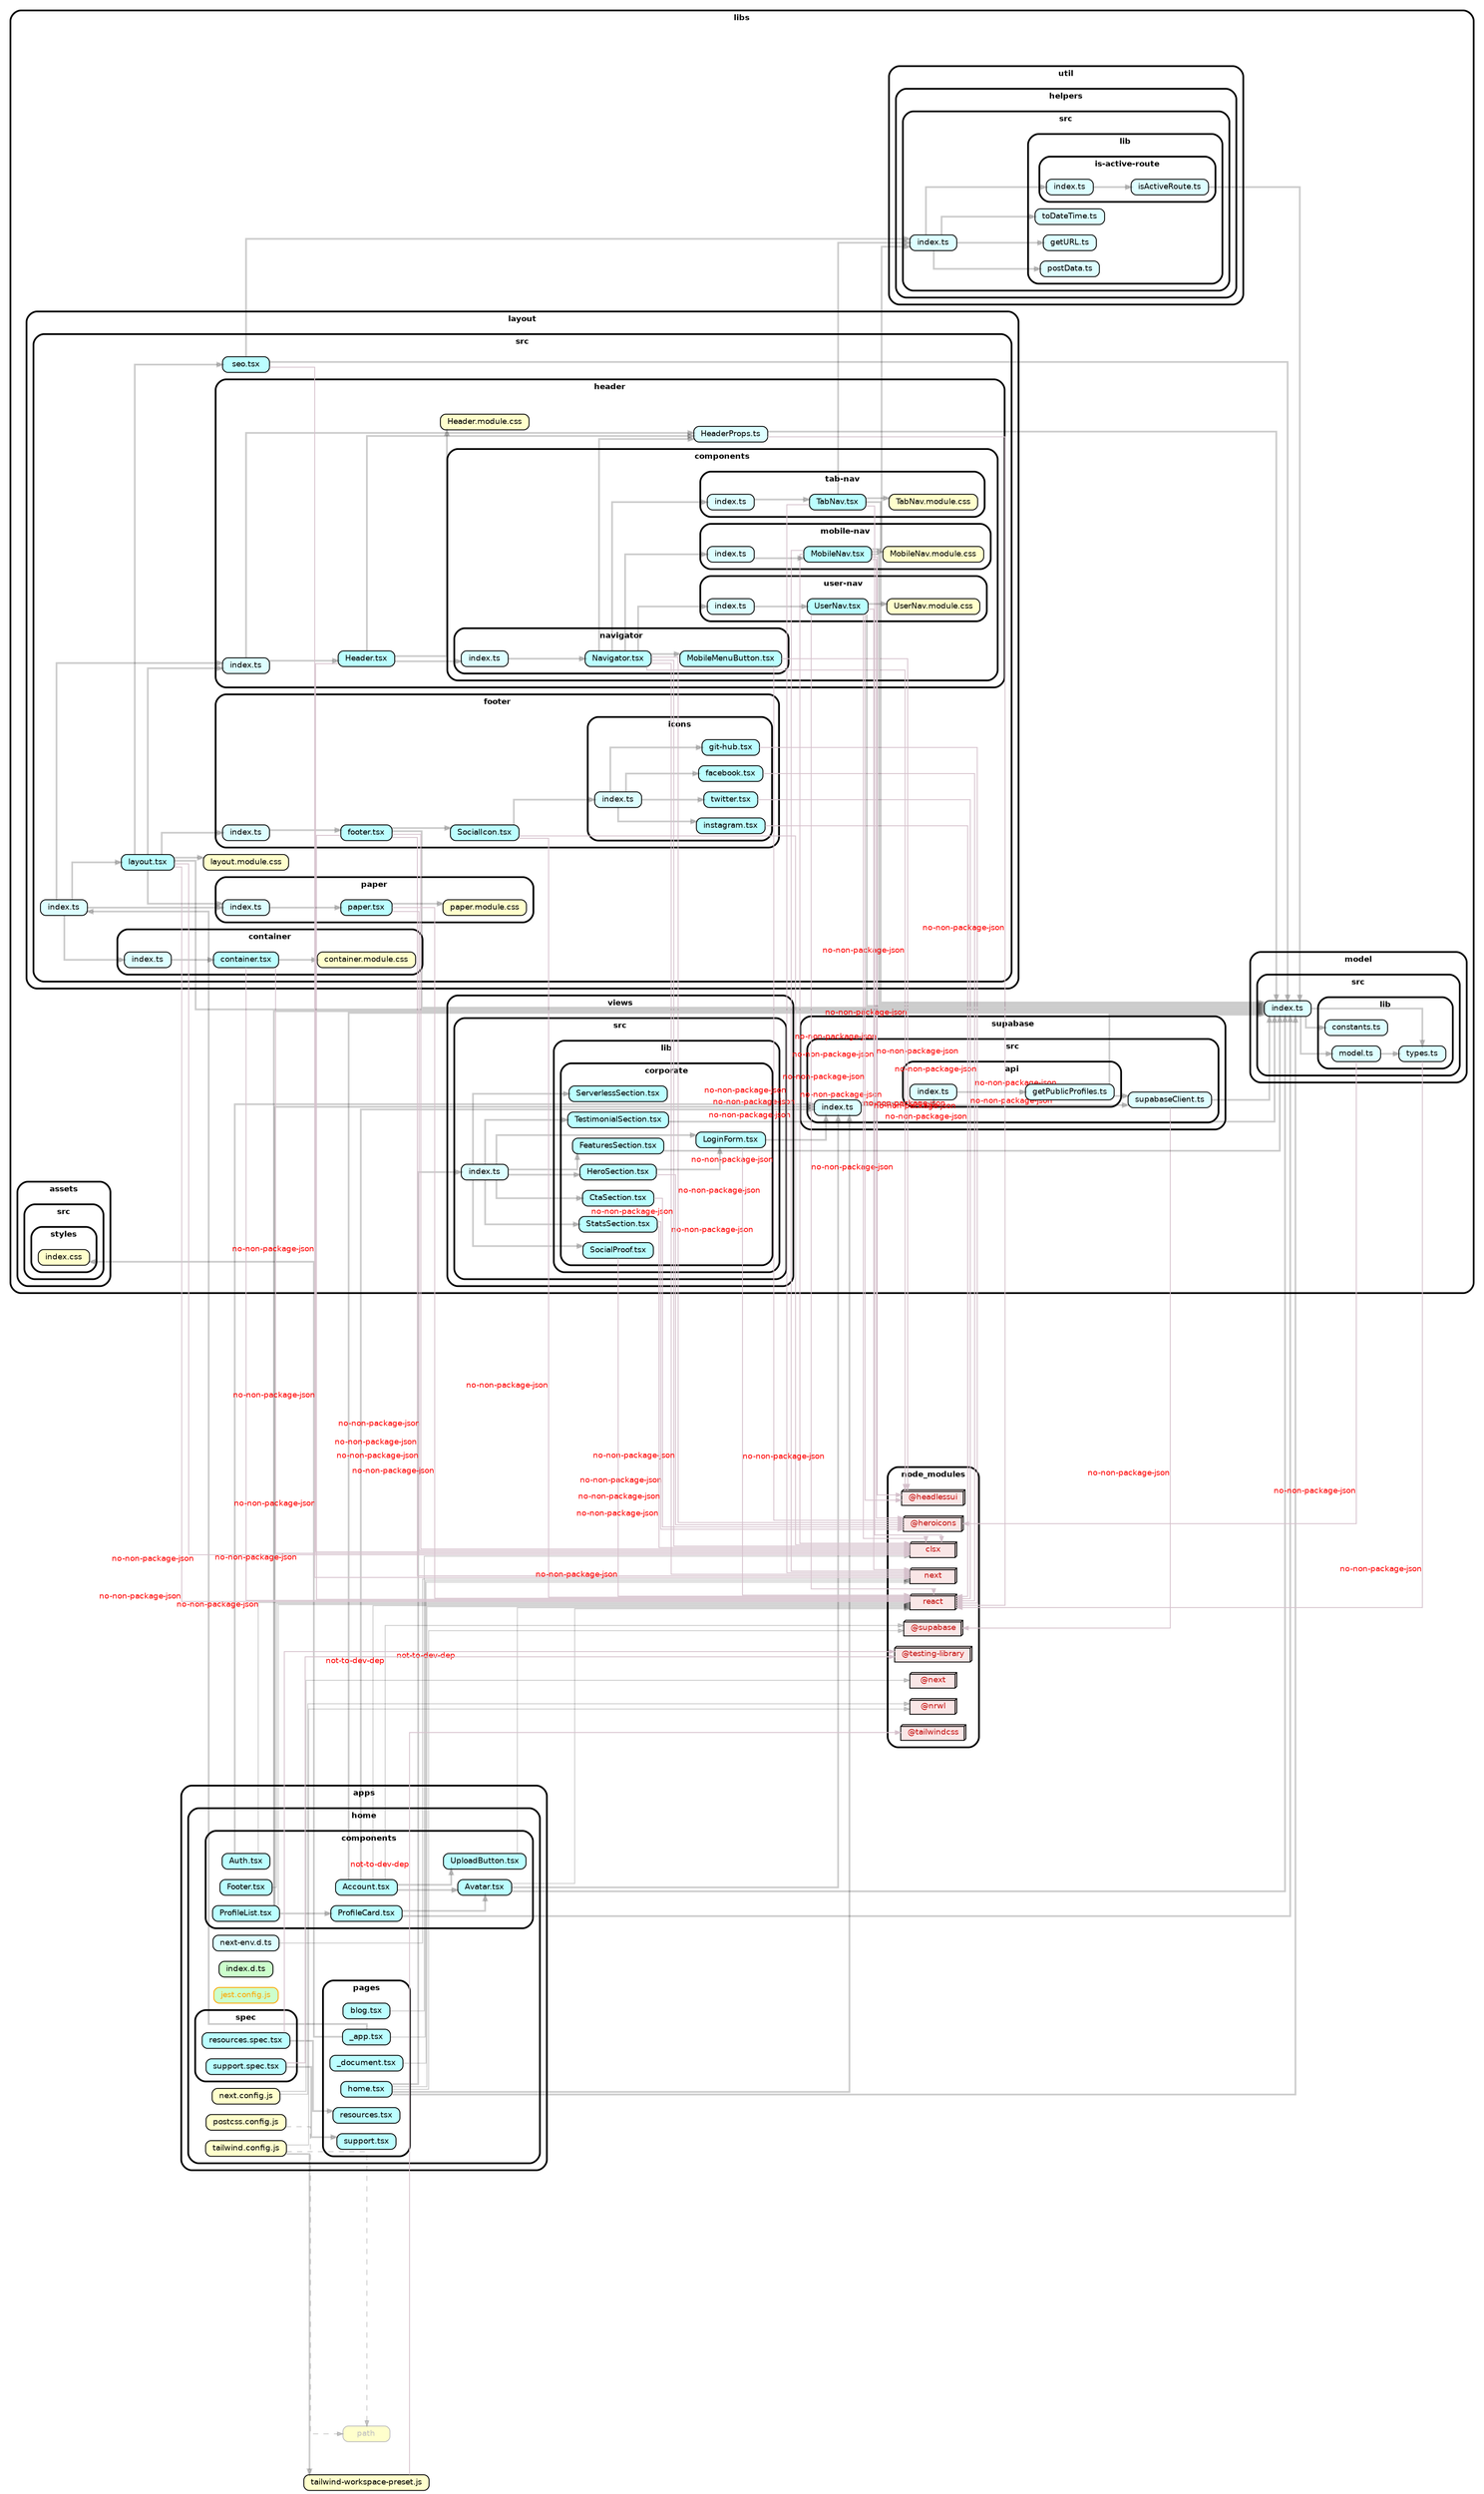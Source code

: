strict digraph "dependency-cruiser output"{
    ordering="out" rankdir="LR" splines="ortho" overlap="false" nodesep="0.16" ranksep="0.18" fontname="Helvetica-bold" fontsize="9" style="rounded,bold,filled" fillcolor="#ffffff" compound="true"
    node [shape="box" style="rounded, filled" height="0.2" color="black" fillcolor="#ffffcc" fontcolor="black" fontname="Helvetica" fontsize="9"]
    edge [arrowhead="normal" arrowsize="0.6" penwidth="2.0" color="#00000033" fontname="Helvetica" fontsize="9"]

    subgraph "cluster_apps" {label="apps" subgraph "cluster_apps/home" {label="home" subgraph "cluster_apps/home/components" {label="components" "apps/home/components/Account.tsx" [label="Account.tsx" URL="apps/home/components/Account.tsx" fillcolor="#bbfeff"] } } }
    "apps/home/components/Account.tsx" -> "apps/home/components/UploadButton.tsx"
    "apps/home/components/Account.tsx" -> "apps/home/components/Avatar.tsx"
    "apps/home/components/Account.tsx" -> "node_modules/@supabase" [penwidth="1.0"]
    "apps/home/components/Account.tsx" -> "libs/model/src/index.ts"
    "apps/home/components/Account.tsx" -> "libs/supabase/src/index.ts"
    "apps/home/components/Account.tsx" -> "node_modules/react" [penwidth="1.0"]
    subgraph "cluster_apps" {label="apps" subgraph "cluster_apps/home" {label="home" subgraph "cluster_apps/home/components" {label="components" "apps/home/components/Auth.tsx" [label="Auth.tsx" URL="apps/home/components/Auth.tsx" fillcolor="#bbfeff"] } } }
    "apps/home/components/Auth.tsx" -> "libs/supabase/src/index.ts"
    "apps/home/components/Auth.tsx" -> "node_modules/react" [penwidth="1.0"]
    subgraph "cluster_apps" {label="apps" subgraph "cluster_apps/home" {label="home" subgraph "cluster_apps/home/components" {label="components" "apps/home/components/Avatar.tsx" [label="Avatar.tsx" URL="apps/home/components/Avatar.tsx" fillcolor="#bbfeff"] } } }
    "apps/home/components/Avatar.tsx" -> "libs/model/src/index.ts"
    "apps/home/components/Avatar.tsx" -> "libs/supabase/src/index.ts"
    "apps/home/components/Avatar.tsx" -> "node_modules/react" [penwidth="1.0"]
    subgraph "cluster_apps" {label="apps" subgraph "cluster_apps/home" {label="home" subgraph "cluster_apps/home/components" {label="components" "apps/home/components/Footer.tsx" [label="Footer.tsx" URL="apps/home/components/Footer.tsx" fillcolor="#bbfeff"] } } }
    "apps/home/components/Footer.tsx" -> "node_modules/react" [penwidth="1.0"]
    subgraph "cluster_apps" {label="apps" subgraph "cluster_apps/home" {label="home" subgraph "cluster_apps/home/components" {label="components" "apps/home/components/ProfileCard.tsx" [label="ProfileCard.tsx" URL="apps/home/components/ProfileCard.tsx" fillcolor="#bbfeff"] } } }
    "apps/home/components/ProfileCard.tsx" -> "apps/home/components/Avatar.tsx"
    "apps/home/components/ProfileCard.tsx" -> "libs/model/src/index.ts"
    subgraph "cluster_apps" {label="apps" subgraph "cluster_apps/home" {label="home" subgraph "cluster_apps/home/components" {label="components" "apps/home/components/ProfileList.tsx" [label="ProfileList.tsx" URL="apps/home/components/ProfileList.tsx" fillcolor="#bbfeff"] } } }
    "apps/home/components/ProfileList.tsx" -> "apps/home/components/ProfileCard.tsx"
    "apps/home/components/ProfileList.tsx" -> "libs/model/src/index.ts"
    "apps/home/components/ProfileList.tsx" -> "libs/supabase/src/index.ts"
    "apps/home/components/ProfileList.tsx" -> "node_modules/react" [penwidth="1.0"]
    subgraph "cluster_apps" {label="apps" subgraph "cluster_apps/home" {label="home" subgraph "cluster_apps/home/components" {label="components" "apps/home/components/UploadButton.tsx" [label="UploadButton.tsx" URL="apps/home/components/UploadButton.tsx" fillcolor="#bbfeff"] } } }
    "apps/home/components/UploadButton.tsx" -> "node_modules/react" [penwidth="1.0"]
    subgraph "cluster_apps" {label="apps" subgraph "cluster_apps/home" {label="home" "apps/home/index.d.ts" [label="index.d.ts" URL="apps/home/index.d.ts" fillcolor="#ccffcc"] } }
    subgraph "cluster_apps" {label="apps" subgraph "cluster_apps/home" {label="home" "apps/home/jest.config.js" [label="jest.config.js" tooltip="no-orphans" URL="apps/home/jest.config.js" fillcolor="#ccffcc" fontcolor="orange" color="orange"] } }
    subgraph "cluster_apps" {label="apps" subgraph "cluster_apps/home" {label="home" "apps/home/next-env.d.ts" [label="next-env.d.ts" URL="apps/home/next-env.d.ts" fillcolor="#ddfeff"] } }
    "apps/home/next-env.d.ts" -> "node_modules/next" [penwidth="1.0"]
    subgraph "cluster_apps" {label="apps" subgraph "cluster_apps/home" {label="home" "apps/home/next.config.js" [label="next.config.js" URL="apps/home/next.config.js" ] } }
    "apps/home/next.config.js" -> "node_modules/@next" [penwidth="1.0"]
    "apps/home/next.config.js" -> "node_modules/@nrwl" [penwidth="1.0"]
    subgraph "cluster_apps" {label="apps" subgraph "cluster_apps/home" {label="home" subgraph "cluster_apps/home/pages" {label="pages" "apps/home/pages/_app.tsx" [label="_app.tsx" URL="apps/home/pages/_app.tsx" fillcolor="#bbfeff"] } } }
    "apps/home/pages/_app.tsx" -> "libs/layout/src/index.ts"
    "apps/home/pages/_app.tsx" -> "libs/assets/src/styles/index.css"
    "apps/home/pages/_app.tsx" -> "node_modules/next" [penwidth="1.0"]
    subgraph "cluster_apps" {label="apps" subgraph "cluster_apps/home" {label="home" subgraph "cluster_apps/home/pages" {label="pages" "apps/home/pages/_document.tsx" [label="_document.tsx" URL="apps/home/pages/_document.tsx" fillcolor="#bbfeff"] } } }
    "apps/home/pages/_document.tsx" -> "node_modules/next" [penwidth="1.0"]
    subgraph "cluster_apps" {label="apps" subgraph "cluster_apps/home" {label="home" subgraph "cluster_apps/home/pages" {label="pages" "apps/home/pages/blog.tsx" [label="blog.tsx" URL="apps/home/pages/blog.tsx" fillcolor="#bbfeff"] } } }
    "apps/home/pages/blog.tsx" -> "node_modules/clsx" [penwidth="1.0"]
    subgraph "cluster_apps" {label="apps" subgraph "cluster_apps/home" {label="home" subgraph "cluster_apps/home/pages" {label="pages" "apps/home/pages/home.tsx" [label="home.tsx" URL="apps/home/pages/home.tsx" fillcolor="#bbfeff"] } } }
    "apps/home/pages/home.tsx" -> "node_modules/@supabase" [penwidth="1.0"]
    "apps/home/pages/home.tsx" -> "libs/model/src/index.ts"
    "apps/home/pages/home.tsx" -> "libs/supabase/src/index.ts"
    "apps/home/pages/home.tsx" -> "libs/views/src/index.ts"
    "apps/home/pages/home.tsx" -> "node_modules/react" [penwidth="1.0"]
    subgraph "cluster_apps" {label="apps" subgraph "cluster_apps/home" {label="home" subgraph "cluster_apps/home/pages" {label="pages" "apps/home/pages/resources.tsx" [label="resources.tsx" URL="apps/home/pages/resources.tsx" fillcolor="#bbfeff"] } } }
    subgraph "cluster_apps" {label="apps" subgraph "cluster_apps/home" {label="home" subgraph "cluster_apps/home/pages" {label="pages" "apps/home/pages/support.tsx" [label="support.tsx" URL="apps/home/pages/support.tsx" fillcolor="#bbfeff"] } } }
    subgraph "cluster_apps" {label="apps" subgraph "cluster_apps/home" {label="home" "apps/home/postcss.config.js" [label="postcss.config.js" URL="apps/home/postcss.config.js" ] } }
    "apps/home/postcss.config.js" -> "path" [style="dashed" penwidth="1.0"]
    subgraph "cluster_apps" {label="apps" subgraph "cluster_apps/home" {label="home" subgraph "cluster_apps/home/spec" {label="spec" "apps/home/spec/resources.spec.tsx" [label="resources.spec.tsx" URL="apps/home/spec/resources.spec.tsx" fillcolor="#bbfeff"] } } }
    "apps/home/spec/resources.spec.tsx" -> "apps/home/pages/resources.tsx"
    "apps/home/spec/resources.spec.tsx" -> "node_modules/@testing-library" [xlabel="not-to-dev-dep" tooltip="not-to-dev-dep" penwidth="1.0" fontcolor="red" color="#d6c2cd"]
    subgraph "cluster_apps" {label="apps" subgraph "cluster_apps/home" {label="home" subgraph "cluster_apps/home/spec" {label="spec" "apps/home/spec/support.spec.tsx" [label="support.spec.tsx" URL="apps/home/spec/support.spec.tsx" fillcolor="#bbfeff"] } } }
    "apps/home/spec/support.spec.tsx" -> "apps/home/pages/support.tsx"
    "apps/home/spec/support.spec.tsx" -> "node_modules/@testing-library" [xlabel="not-to-dev-dep" tooltip="not-to-dev-dep" penwidth="1.0" fontcolor="red" color="#d6c2cd"]
    subgraph "cluster_apps" {label="apps" subgraph "cluster_apps/home" {label="home" "apps/home/tailwind.config.js" [label="tailwind.config.js" URL="apps/home/tailwind.config.js" ] } }
    "apps/home/tailwind.config.js" -> "tailwind-workspace-preset.js"
    "apps/home/tailwind.config.js" -> "node_modules/@nrwl" [penwidth="1.0"]
    "apps/home/tailwind.config.js" -> "path" [style="dashed" penwidth="1.0"]
    subgraph "cluster_libs" {label="libs" subgraph "cluster_libs/assets" {label="assets" subgraph "cluster_libs/assets/src" {label="src" subgraph "cluster_libs/assets/src/styles" {label="styles" "libs/assets/src/styles/index.css" [label="index.css" URL="libs/assets/src/styles/index.css" ] } } } }
    subgraph "cluster_libs" {label="libs" subgraph "cluster_libs/layout" {label="layout" subgraph "cluster_libs/layout/src" {label="src" subgraph "cluster_libs/layout/src/container" {label="container" "libs/layout/src/container/container.module.css" [label="container.module.css" URL="libs/layout/src/container/container.module.css" ] } } } }
    subgraph "cluster_libs" {label="libs" subgraph "cluster_libs/layout" {label="layout" subgraph "cluster_libs/layout/src" {label="src" subgraph "cluster_libs/layout/src/container" {label="container" "libs/layout/src/container/container.tsx" [label="container.tsx" URL="libs/layout/src/container/container.tsx" fillcolor="#bbfeff"] } } } }
    "libs/layout/src/container/container.tsx" -> "libs/layout/src/container/container.module.css"
    "libs/layout/src/container/container.tsx" -> "node_modules/clsx" [xlabel="no-non-package-json" tooltip="no-non-package-json" penwidth="1.0" fontcolor="red" color="#d6c2cd"]
    "libs/layout/src/container/container.tsx" -> "node_modules/react" [xlabel="no-non-package-json" tooltip="no-non-package-json" penwidth="1.0" fontcolor="red" color="#d6c2cd"]
    subgraph "cluster_libs" {label="libs" subgraph "cluster_libs/layout" {label="layout" subgraph "cluster_libs/layout/src" {label="src" subgraph "cluster_libs/layout/src/container" {label="container" "libs/layout/src/container/index.ts" [label="index.ts" URL="libs/layout/src/container/index.ts" fillcolor="#ddfeff"] } } } }
    "libs/layout/src/container/index.ts" -> "libs/layout/src/container/container.tsx"
    subgraph "cluster_libs" {label="libs" subgraph "cluster_libs/layout" {label="layout" subgraph "cluster_libs/layout/src" {label="src" subgraph "cluster_libs/layout/src/footer" {label="footer" "libs/layout/src/footer/SocialIcon.tsx" [label="SocialIcon.tsx" URL="libs/layout/src/footer/SocialIcon.tsx" fillcolor="#bbfeff"] } } } }
    "libs/layout/src/footer/SocialIcon.tsx" -> "libs/layout/src/footer/icons/index.ts"
    "libs/layout/src/footer/SocialIcon.tsx" -> "node_modules/clsx" [xlabel="no-non-package-json" tooltip="no-non-package-json" penwidth="1.0" fontcolor="red" color="#d6c2cd"]
    "libs/layout/src/footer/SocialIcon.tsx" -> "node_modules/react" [xlabel="no-non-package-json" tooltip="no-non-package-json" penwidth="1.0" fontcolor="red" color="#d6c2cd"]
    subgraph "cluster_libs" {label="libs" subgraph "cluster_libs/layout" {label="layout" subgraph "cluster_libs/layout/src" {label="src" subgraph "cluster_libs/layout/src/footer" {label="footer" "libs/layout/src/footer/footer.tsx" [label="footer.tsx" URL="libs/layout/src/footer/footer.tsx" fillcolor="#bbfeff"] } } } }
    "libs/layout/src/footer/footer.tsx" -> "libs/layout/src/footer/SocialIcon.tsx"
    "libs/layout/src/footer/footer.tsx" -> "libs/model/src/index.ts"
    "libs/layout/src/footer/footer.tsx" -> "node_modules/clsx" [xlabel="no-non-package-json" tooltip="no-non-package-json" penwidth="1.0" fontcolor="red" color="#d6c2cd"]
    "libs/layout/src/footer/footer.tsx" -> "node_modules/next" [xlabel="no-non-package-json" tooltip="no-non-package-json" penwidth="1.0" fontcolor="red" color="#d6c2cd"]
    "libs/layout/src/footer/footer.tsx" -> "node_modules/react" [xlabel="no-non-package-json" tooltip="no-non-package-json" penwidth="1.0" fontcolor="red" color="#d6c2cd"]
    subgraph "cluster_libs" {label="libs" subgraph "cluster_libs/layout" {label="layout" subgraph "cluster_libs/layout/src" {label="src" subgraph "cluster_libs/layout/src/footer" {label="footer" subgraph "cluster_libs/layout/src/footer/icons" {label="icons" "libs/layout/src/footer/icons/facebook.tsx" [label="facebook.tsx" URL="libs/layout/src/footer/icons/facebook.tsx" fillcolor="#bbfeff"] } } } } }
    "libs/layout/src/footer/icons/facebook.tsx" -> "node_modules/react" [xlabel="no-non-package-json" tooltip="no-non-package-json" penwidth="1.0" fontcolor="red" color="#d6c2cd"]
    subgraph "cluster_libs" {label="libs" subgraph "cluster_libs/layout" {label="layout" subgraph "cluster_libs/layout/src" {label="src" subgraph "cluster_libs/layout/src/footer" {label="footer" subgraph "cluster_libs/layout/src/footer/icons" {label="icons" "libs/layout/src/footer/icons/git-hub.tsx" [label="git-hub.tsx" URL="libs/layout/src/footer/icons/git-hub.tsx" fillcolor="#bbfeff"] } } } } }
    "libs/layout/src/footer/icons/git-hub.tsx" -> "node_modules/react" [xlabel="no-non-package-json" tooltip="no-non-package-json" penwidth="1.0" fontcolor="red" color="#d6c2cd"]
    subgraph "cluster_libs" {label="libs" subgraph "cluster_libs/layout" {label="layout" subgraph "cluster_libs/layout/src" {label="src" subgraph "cluster_libs/layout/src/footer" {label="footer" subgraph "cluster_libs/layout/src/footer/icons" {label="icons" "libs/layout/src/footer/icons/index.ts" [label="index.ts" URL="libs/layout/src/footer/icons/index.ts" fillcolor="#ddfeff"] } } } } }
    "libs/layout/src/footer/icons/index.ts" -> "libs/layout/src/footer/icons/facebook.tsx"
    "libs/layout/src/footer/icons/index.ts" -> "libs/layout/src/footer/icons/git-hub.tsx"
    "libs/layout/src/footer/icons/index.ts" -> "libs/layout/src/footer/icons/instagram.tsx"
    "libs/layout/src/footer/icons/index.ts" -> "libs/layout/src/footer/icons/twitter.tsx"
    subgraph "cluster_libs" {label="libs" subgraph "cluster_libs/layout" {label="layout" subgraph "cluster_libs/layout/src" {label="src" subgraph "cluster_libs/layout/src/footer" {label="footer" subgraph "cluster_libs/layout/src/footer/icons" {label="icons" "libs/layout/src/footer/icons/instagram.tsx" [label="instagram.tsx" URL="libs/layout/src/footer/icons/instagram.tsx" fillcolor="#bbfeff"] } } } } }
    "libs/layout/src/footer/icons/instagram.tsx" -> "node_modules/react" [xlabel="no-non-package-json" tooltip="no-non-package-json" penwidth="1.0" fontcolor="red" color="#d6c2cd"]
    subgraph "cluster_libs" {label="libs" subgraph "cluster_libs/layout" {label="layout" subgraph "cluster_libs/layout/src" {label="src" subgraph "cluster_libs/layout/src/footer" {label="footer" subgraph "cluster_libs/layout/src/footer/icons" {label="icons" "libs/layout/src/footer/icons/twitter.tsx" [label="twitter.tsx" URL="libs/layout/src/footer/icons/twitter.tsx" fillcolor="#bbfeff"] } } } } }
    "libs/layout/src/footer/icons/twitter.tsx" -> "node_modules/react" [xlabel="no-non-package-json" tooltip="no-non-package-json" penwidth="1.0" fontcolor="red" color="#d6c2cd"]
    subgraph "cluster_libs" {label="libs" subgraph "cluster_libs/layout" {label="layout" subgraph "cluster_libs/layout/src" {label="src" subgraph "cluster_libs/layout/src/footer" {label="footer" "libs/layout/src/footer/index.ts" [label="index.ts" URL="libs/layout/src/footer/index.ts" fillcolor="#ddfeff"] } } } }
    "libs/layout/src/footer/index.ts" -> "libs/layout/src/footer/footer.tsx"
    subgraph "cluster_libs" {label="libs" subgraph "cluster_libs/layout" {label="layout" subgraph "cluster_libs/layout/src" {label="src" subgraph "cluster_libs/layout/src/header" {label="header" "libs/layout/src/header/Header.module.css" [label="Header.module.css" URL="libs/layout/src/header/Header.module.css" ] } } } }
    subgraph "cluster_libs" {label="libs" subgraph "cluster_libs/layout" {label="layout" subgraph "cluster_libs/layout/src" {label="src" subgraph "cluster_libs/layout/src/header" {label="header" "libs/layout/src/header/Header.tsx" [label="Header.tsx" URL="libs/layout/src/header/Header.tsx" fillcolor="#bbfeff"] } } } }
    "libs/layout/src/header/Header.tsx" -> "libs/layout/src/header/components/navigator/index.ts"
    "libs/layout/src/header/Header.tsx" -> "libs/layout/src/header/Header.module.css"
    "libs/layout/src/header/Header.tsx" -> "libs/layout/src/header/HeaderProps.ts"
    "libs/layout/src/header/Header.tsx" -> "node_modules/clsx" [xlabel="no-non-package-json" tooltip="no-non-package-json" penwidth="1.0" fontcolor="red" color="#d6c2cd"]
    subgraph "cluster_libs" {label="libs" subgraph "cluster_libs/layout" {label="layout" subgraph "cluster_libs/layout/src" {label="src" subgraph "cluster_libs/layout/src/header" {label="header" "libs/layout/src/header/HeaderProps.ts" [label="HeaderProps.ts" URL="libs/layout/src/header/HeaderProps.ts" fillcolor="#ddfeff"] } } } }
    "libs/layout/src/header/HeaderProps.ts" -> "libs/model/src/index.ts"
    "libs/layout/src/header/HeaderProps.ts" -> "node_modules/react" [xlabel="no-non-package-json" tooltip="no-non-package-json" penwidth="1.0" fontcolor="red" color="#d6c2cd"]
    subgraph "cluster_libs" {label="libs" subgraph "cluster_libs/layout" {label="layout" subgraph "cluster_libs/layout/src" {label="src" subgraph "cluster_libs/layout/src/header" {label="header" subgraph "cluster_libs/layout/src/header/components" {label="components" subgraph "cluster_libs/layout/src/header/components/mobile-nav" {label="mobile-nav" "libs/layout/src/header/components/mobile-nav/MobileNav.module.css" [label="MobileNav.module.css" URL="libs/layout/src/header/components/mobile-nav/MobileNav.module.css" ] } } } } } }
    subgraph "cluster_libs" {label="libs" subgraph "cluster_libs/layout" {label="layout" subgraph "cluster_libs/layout/src" {label="src" subgraph "cluster_libs/layout/src/header" {label="header" subgraph "cluster_libs/layout/src/header/components" {label="components" subgraph "cluster_libs/layout/src/header/components/mobile-nav" {label="mobile-nav" "libs/layout/src/header/components/mobile-nav/MobileNav.tsx" [label="MobileNav.tsx" URL="libs/layout/src/header/components/mobile-nav/MobileNav.tsx" fillcolor="#bbfeff"] } } } } } }
    "libs/layout/src/header/components/mobile-nav/MobileNav.tsx" -> "libs/layout/src/header/components/mobile-nav/MobileNav.module.css"
    "libs/layout/src/header/components/mobile-nav/MobileNav.tsx" -> "node_modules/@headlessui" [xlabel="no-non-package-json" tooltip="no-non-package-json" penwidth="1.0" fontcolor="red" color="#d6c2cd"]
    "libs/layout/src/header/components/mobile-nav/MobileNav.tsx" -> "node_modules/@heroicons" [xlabel="no-non-package-json" tooltip="no-non-package-json" penwidth="1.0" fontcolor="red" color="#d6c2cd"]
    "libs/layout/src/header/components/mobile-nav/MobileNav.tsx" -> "libs/model/src/index.ts"
    "libs/layout/src/header/components/mobile-nav/MobileNav.tsx" -> "libs/util/helpers/src/index.ts"
    "libs/layout/src/header/components/mobile-nav/MobileNav.tsx" -> "node_modules/clsx" [xlabel="no-non-package-json" tooltip="no-non-package-json" penwidth="1.0" fontcolor="red" color="#d6c2cd"]
    "libs/layout/src/header/components/mobile-nav/MobileNav.tsx" -> "node_modules/next" [xlabel="no-non-package-json" tooltip="no-non-package-json" penwidth="1.0" fontcolor="red" color="#d6c2cd"]
    subgraph "cluster_libs" {label="libs" subgraph "cluster_libs/layout" {label="layout" subgraph "cluster_libs/layout/src" {label="src" subgraph "cluster_libs/layout/src/header" {label="header" subgraph "cluster_libs/layout/src/header/components" {label="components" subgraph "cluster_libs/layout/src/header/components/mobile-nav" {label="mobile-nav" "libs/layout/src/header/components/mobile-nav/index.ts" [label="index.ts" URL="libs/layout/src/header/components/mobile-nav/index.ts" fillcolor="#ddfeff"] } } } } } }
    "libs/layout/src/header/components/mobile-nav/index.ts" -> "libs/layout/src/header/components/mobile-nav/MobileNav.tsx"
    subgraph "cluster_libs" {label="libs" subgraph "cluster_libs/layout" {label="layout" subgraph "cluster_libs/layout/src" {label="src" subgraph "cluster_libs/layout/src/header" {label="header" subgraph "cluster_libs/layout/src/header/components" {label="components" subgraph "cluster_libs/layout/src/header/components/navigator" {label="navigator" "libs/layout/src/header/components/navigator/MobileMenuButton.tsx" [label="MobileMenuButton.tsx" URL="libs/layout/src/header/components/navigator/MobileMenuButton.tsx" fillcolor="#bbfeff"] } } } } } }
    "libs/layout/src/header/components/navigator/MobileMenuButton.tsx" -> "node_modules/@headlessui" [xlabel="no-non-package-json" tooltip="no-non-package-json" penwidth="1.0" fontcolor="red" color="#d6c2cd"]
    "libs/layout/src/header/components/navigator/MobileMenuButton.tsx" -> "node_modules/@heroicons" [xlabel="no-non-package-json" tooltip="no-non-package-json" penwidth="1.0" fontcolor="red" color="#d6c2cd"]
    subgraph "cluster_libs" {label="libs" subgraph "cluster_libs/layout" {label="layout" subgraph "cluster_libs/layout/src" {label="src" subgraph "cluster_libs/layout/src/header" {label="header" subgraph "cluster_libs/layout/src/header/components" {label="components" subgraph "cluster_libs/layout/src/header/components/navigator" {label="navigator" "libs/layout/src/header/components/navigator/Navigator.tsx" [label="Navigator.tsx" URL="libs/layout/src/header/components/navigator/Navigator.tsx" fillcolor="#bbfeff"] } } } } } }
    "libs/layout/src/header/components/navigator/Navigator.tsx" -> "libs/layout/src/header/HeaderProps.ts"
    "libs/layout/src/header/components/navigator/Navigator.tsx" -> "libs/layout/src/header/components/mobile-nav/index.ts"
    "libs/layout/src/header/components/navigator/Navigator.tsx" -> "libs/layout/src/header/components/tab-nav/index.ts"
    "libs/layout/src/header/components/navigator/Navigator.tsx" -> "libs/layout/src/header/components/user-nav/index.ts"
    "libs/layout/src/header/components/navigator/Navigator.tsx" -> "libs/layout/src/header/components/navigator/MobileMenuButton.tsx"
    "libs/layout/src/header/components/navigator/Navigator.tsx" -> "node_modules/@headlessui" [xlabel="no-non-package-json" tooltip="no-non-package-json" penwidth="1.0" fontcolor="red" color="#d6c2cd"]
    "libs/layout/src/header/components/navigator/Navigator.tsx" -> "node_modules/@heroicons" [xlabel="no-non-package-json" tooltip="no-non-package-json" penwidth="1.0" fontcolor="red" color="#d6c2cd"]
    "libs/layout/src/header/components/navigator/Navigator.tsx" -> "node_modules/clsx" [xlabel="no-non-package-json" tooltip="no-non-package-json" penwidth="1.0" fontcolor="red" color="#d6c2cd"]
    "libs/layout/src/header/components/navigator/Navigator.tsx" -> "node_modules/next" [xlabel="no-non-package-json" tooltip="no-non-package-json" penwidth="1.0" fontcolor="red" color="#d6c2cd"]
    subgraph "cluster_libs" {label="libs" subgraph "cluster_libs/layout" {label="layout" subgraph "cluster_libs/layout/src" {label="src" subgraph "cluster_libs/layout/src/header" {label="header" subgraph "cluster_libs/layout/src/header/components" {label="components" subgraph "cluster_libs/layout/src/header/components/navigator" {label="navigator" "libs/layout/src/header/components/navigator/index.ts" [label="index.ts" URL="libs/layout/src/header/components/navigator/index.ts" fillcolor="#ddfeff"] } } } } } }
    "libs/layout/src/header/components/navigator/index.ts" -> "libs/layout/src/header/components/navigator/Navigator.tsx"
    subgraph "cluster_libs" {label="libs" subgraph "cluster_libs/layout" {label="layout" subgraph "cluster_libs/layout/src" {label="src" subgraph "cluster_libs/layout/src/header" {label="header" subgraph "cluster_libs/layout/src/header/components" {label="components" subgraph "cluster_libs/layout/src/header/components/tab-nav" {label="tab-nav" "libs/layout/src/header/components/tab-nav/TabNav.module.css" [label="TabNav.module.css" URL="libs/layout/src/header/components/tab-nav/TabNav.module.css" ] } } } } } }
    subgraph "cluster_libs" {label="libs" subgraph "cluster_libs/layout" {label="layout" subgraph "cluster_libs/layout/src" {label="src" subgraph "cluster_libs/layout/src/header" {label="header" subgraph "cluster_libs/layout/src/header/components" {label="components" subgraph "cluster_libs/layout/src/header/components/tab-nav" {label="tab-nav" "libs/layout/src/header/components/tab-nav/TabNav.tsx" [label="TabNav.tsx" URL="libs/layout/src/header/components/tab-nav/TabNav.tsx" fillcolor="#bbfeff"] } } } } } }
    "libs/layout/src/header/components/tab-nav/TabNav.tsx" -> "libs/layout/src/header/components/tab-nav/TabNav.module.css"
    "libs/layout/src/header/components/tab-nav/TabNav.tsx" -> "libs/model/src/index.ts"
    "libs/layout/src/header/components/tab-nav/TabNav.tsx" -> "libs/util/helpers/src/index.ts"
    "libs/layout/src/header/components/tab-nav/TabNav.tsx" -> "node_modules/clsx" [xlabel="no-non-package-json" tooltip="no-non-package-json" penwidth="1.0" fontcolor="red" color="#d6c2cd"]
    "libs/layout/src/header/components/tab-nav/TabNav.tsx" -> "node_modules/next" [xlabel="no-non-package-json" tooltip="no-non-package-json" penwidth="1.0" fontcolor="red" color="#d6c2cd"]
    subgraph "cluster_libs" {label="libs" subgraph "cluster_libs/layout" {label="layout" subgraph "cluster_libs/layout/src" {label="src" subgraph "cluster_libs/layout/src/header" {label="header" subgraph "cluster_libs/layout/src/header/components" {label="components" subgraph "cluster_libs/layout/src/header/components/tab-nav" {label="tab-nav" "libs/layout/src/header/components/tab-nav/index.ts" [label="index.ts" URL="libs/layout/src/header/components/tab-nav/index.ts" fillcolor="#ddfeff"] } } } } } }
    "libs/layout/src/header/components/tab-nav/index.ts" -> "libs/layout/src/header/components/tab-nav/TabNav.tsx"
    subgraph "cluster_libs" {label="libs" subgraph "cluster_libs/layout" {label="layout" subgraph "cluster_libs/layout/src" {label="src" subgraph "cluster_libs/layout/src/header" {label="header" subgraph "cluster_libs/layout/src/header/components" {label="components" subgraph "cluster_libs/layout/src/header/components/user-nav" {label="user-nav" "libs/layout/src/header/components/user-nav/UserNav.module.css" [label="UserNav.module.css" URL="libs/layout/src/header/components/user-nav/UserNav.module.css" ] } } } } } }
    subgraph "cluster_libs" {label="libs" subgraph "cluster_libs/layout" {label="layout" subgraph "cluster_libs/layout/src" {label="src" subgraph "cluster_libs/layout/src/header" {label="header" subgraph "cluster_libs/layout/src/header/components" {label="components" subgraph "cluster_libs/layout/src/header/components/user-nav" {label="user-nav" "libs/layout/src/header/components/user-nav/UserNav.tsx" [label="UserNav.tsx" URL="libs/layout/src/header/components/user-nav/UserNav.tsx" fillcolor="#bbfeff"] } } } } } }
    "libs/layout/src/header/components/user-nav/UserNav.tsx" -> "libs/layout/src/header/components/user-nav/UserNav.module.css"
    "libs/layout/src/header/components/user-nav/UserNav.tsx" -> "node_modules/@headlessui" [xlabel="no-non-package-json" tooltip="no-non-package-json" penwidth="1.0" fontcolor="red" color="#d6c2cd"]
    "libs/layout/src/header/components/user-nav/UserNav.tsx" -> "libs/model/src/index.ts"
    "libs/layout/src/header/components/user-nav/UserNav.tsx" -> "node_modules/clsx" [xlabel="no-non-package-json" tooltip="no-non-package-json" penwidth="1.0" fontcolor="red" color="#d6c2cd"]
    "libs/layout/src/header/components/user-nav/UserNav.tsx" -> "node_modules/next" [xlabel="no-non-package-json" tooltip="no-non-package-json" penwidth="1.0" fontcolor="red" color="#d6c2cd"]
    "libs/layout/src/header/components/user-nav/UserNav.tsx" -> "node_modules/react" [xlabel="no-non-package-json" tooltip="no-non-package-json" penwidth="1.0" fontcolor="red" color="#d6c2cd"]
    subgraph "cluster_libs" {label="libs" subgraph "cluster_libs/layout" {label="layout" subgraph "cluster_libs/layout/src" {label="src" subgraph "cluster_libs/layout/src/header" {label="header" subgraph "cluster_libs/layout/src/header/components" {label="components" subgraph "cluster_libs/layout/src/header/components/user-nav" {label="user-nav" "libs/layout/src/header/components/user-nav/index.ts" [label="index.ts" URL="libs/layout/src/header/components/user-nav/index.ts" fillcolor="#ddfeff"] } } } } } }
    "libs/layout/src/header/components/user-nav/index.ts" -> "libs/layout/src/header/components/user-nav/UserNav.tsx"
    subgraph "cluster_libs" {label="libs" subgraph "cluster_libs/layout" {label="layout" subgraph "cluster_libs/layout/src" {label="src" subgraph "cluster_libs/layout/src/header" {label="header" "libs/layout/src/header/index.ts" [label="index.ts" URL="libs/layout/src/header/index.ts" fillcolor="#ddfeff"] } } } }
    "libs/layout/src/header/index.ts" -> "libs/layout/src/header/Header.tsx"
    "libs/layout/src/header/index.ts" -> "libs/layout/src/header/HeaderProps.ts"
    subgraph "cluster_libs" {label="libs" subgraph "cluster_libs/layout" {label="layout" subgraph "cluster_libs/layout/src" {label="src" "libs/layout/src/index.ts" [label="index.ts" URL="libs/layout/src/index.ts" fillcolor="#ddfeff"] } } }
    "libs/layout/src/index.ts" -> "libs/layout/src/container/index.ts"
    "libs/layout/src/index.ts" -> "libs/layout/src/header/index.ts"
    "libs/layout/src/index.ts" -> "libs/layout/src/layout.tsx"
    "libs/layout/src/index.ts" -> "libs/layout/src/paper/index.ts"
    subgraph "cluster_libs" {label="libs" subgraph "cluster_libs/layout" {label="layout" subgraph "cluster_libs/layout/src" {label="src" "libs/layout/src/layout.module.css" [label="layout.module.css" URL="libs/layout/src/layout.module.css" ] } } }
    subgraph "cluster_libs" {label="libs" subgraph "cluster_libs/layout" {label="layout" subgraph "cluster_libs/layout/src" {label="src" "libs/layout/src/layout.tsx" [label="layout.tsx" URL="libs/layout/src/layout.tsx" fillcolor="#bbfeff"] } } }
    "libs/layout/src/layout.tsx" -> "libs/layout/src/footer/index.ts"
    "libs/layout/src/layout.tsx" -> "libs/layout/src/header/index.ts"
    "libs/layout/src/layout.tsx" -> "libs/layout/src/layout.module.css"
    "libs/layout/src/layout.tsx" -> "libs/layout/src/paper/index.ts"
    "libs/layout/src/layout.tsx" -> "libs/layout/src/seo.tsx"
    "libs/layout/src/layout.tsx" -> "libs/model/src/index.ts"
    "libs/layout/src/layout.tsx" -> "node_modules/clsx" [xlabel="no-non-package-json" tooltip="no-non-package-json" penwidth="1.0" fontcolor="red" color="#d6c2cd"]
    "libs/layout/src/layout.tsx" -> "node_modules/react" [xlabel="no-non-package-json" tooltip="no-non-package-json" penwidth="1.0" fontcolor="red" color="#d6c2cd"]
    subgraph "cluster_libs" {label="libs" subgraph "cluster_libs/layout" {label="layout" subgraph "cluster_libs/layout/src" {label="src" subgraph "cluster_libs/layout/src/paper" {label="paper" "libs/layout/src/paper/index.ts" [label="index.ts" URL="libs/layout/src/paper/index.ts" fillcolor="#ddfeff"] } } } }
    "libs/layout/src/paper/index.ts" -> "libs/layout/src/paper/paper.tsx"
    subgraph "cluster_libs" {label="libs" subgraph "cluster_libs/layout" {label="layout" subgraph "cluster_libs/layout/src" {label="src" subgraph "cluster_libs/layout/src/paper" {label="paper" "libs/layout/src/paper/paper.module.css" [label="paper.module.css" URL="libs/layout/src/paper/paper.module.css" ] } } } }
    subgraph "cluster_libs" {label="libs" subgraph "cluster_libs/layout" {label="layout" subgraph "cluster_libs/layout/src" {label="src" subgraph "cluster_libs/layout/src/paper" {label="paper" "libs/layout/src/paper/paper.tsx" [label="paper.tsx" URL="libs/layout/src/paper/paper.tsx" fillcolor="#bbfeff"] } } } }
    "libs/layout/src/paper/paper.tsx" -> "libs/layout/src/paper/paper.module.css"
    "libs/layout/src/paper/paper.tsx" -> "node_modules/clsx" [xlabel="no-non-package-json" tooltip="no-non-package-json" penwidth="1.0" fontcolor="red" color="#d6c2cd"]
    "libs/layout/src/paper/paper.tsx" -> "node_modules/react" [xlabel="no-non-package-json" tooltip="no-non-package-json" penwidth="1.0" fontcolor="red" color="#d6c2cd"]
    subgraph "cluster_libs" {label="libs" subgraph "cluster_libs/layout" {label="layout" subgraph "cluster_libs/layout/src" {label="src" "libs/layout/src/seo.tsx" [label="seo.tsx" URL="libs/layout/src/seo.tsx" fillcolor="#bbfeff"] } } }
    "libs/layout/src/seo.tsx" -> "libs/model/src/index.ts"
    "libs/layout/src/seo.tsx" -> "libs/util/helpers/src/index.ts"
    "libs/layout/src/seo.tsx" -> "node_modules/next" [xlabel="no-non-package-json" tooltip="no-non-package-json" penwidth="1.0" fontcolor="red" color="#d6c2cd"]
    subgraph "cluster_libs" {label="libs" subgraph "cluster_libs/model" {label="model" subgraph "cluster_libs/model/src" {label="src" "libs/model/src/index.ts" [label="index.ts" URL="libs/model/src/index.ts" fillcolor="#ddfeff"] } } }
    "libs/model/src/index.ts" -> "libs/model/src/lib/constants.ts"
    "libs/model/src/index.ts" -> "libs/model/src/lib/model.ts"
    "libs/model/src/index.ts" -> "libs/model/src/lib/types.ts"
    subgraph "cluster_libs" {label="libs" subgraph "cluster_libs/model" {label="model" subgraph "cluster_libs/model/src" {label="src" subgraph "cluster_libs/model/src/lib" {label="lib" "libs/model/src/lib/constants.ts" [label="constants.ts" URL="libs/model/src/lib/constants.ts" fillcolor="#ddfeff"] } } } }
    subgraph "cluster_libs" {label="libs" subgraph "cluster_libs/model" {label="model" subgraph "cluster_libs/model/src" {label="src" subgraph "cluster_libs/model/src/lib" {label="lib" "libs/model/src/lib/model.ts" [label="model.ts" URL="libs/model/src/lib/model.ts" fillcolor="#ddfeff"] } } } }
    "libs/model/src/lib/model.ts" -> "libs/model/src/lib/types.ts"
    "libs/model/src/lib/model.ts" -> "node_modules/@heroicons" [xlabel="no-non-package-json" tooltip="no-non-package-json" penwidth="1.0" fontcolor="red" color="#d6c2cd"]
    subgraph "cluster_libs" {label="libs" subgraph "cluster_libs/model" {label="model" subgraph "cluster_libs/model/src" {label="src" subgraph "cluster_libs/model/src/lib" {label="lib" "libs/model/src/lib/types.ts" [label="types.ts" URL="libs/model/src/lib/types.ts" fillcolor="#ddfeff"] } } } }
    "libs/model/src/lib/types.ts" -> "node_modules/react" [xlabel="no-non-package-json" tooltip="no-non-package-json" penwidth="1.0" fontcolor="red" color="#d6c2cd"]
    subgraph "cluster_libs" {label="libs" subgraph "cluster_libs/supabase" {label="supabase" subgraph "cluster_libs/supabase/src" {label="src" subgraph "cluster_libs/supabase/src/api" {label="api" "libs/supabase/src/api/getPublicProfiles.ts" [label="getPublicProfiles.ts" URL="libs/supabase/src/api/getPublicProfiles.ts" fillcolor="#ddfeff"] } } } }
    "libs/supabase/src/api/getPublicProfiles.ts" -> "libs/supabase/src/supabaseClient.ts"
    "libs/supabase/src/api/getPublicProfiles.ts" -> "libs/model/src/index.ts"
    subgraph "cluster_libs" {label="libs" subgraph "cluster_libs/supabase" {label="supabase" subgraph "cluster_libs/supabase/src" {label="src" subgraph "cluster_libs/supabase/src/api" {label="api" "libs/supabase/src/api/index.ts" [label="index.ts" URL="libs/supabase/src/api/index.ts" fillcolor="#ddfeff"] } } } }
    "libs/supabase/src/api/index.ts" -> "libs/supabase/src/api/getPublicProfiles.ts"
    subgraph "cluster_libs" {label="libs" subgraph "cluster_libs/supabase" {label="supabase" subgraph "cluster_libs/supabase/src" {label="src" "libs/supabase/src/index.ts" [label="index.ts" URL="libs/supabase/src/index.ts" fillcolor="#ddfeff"] } } }
    "libs/supabase/src/index.ts" -> "libs/supabase/src/api/index.ts"
    "libs/supabase/src/index.ts" -> "libs/supabase/src/supabaseClient.ts"
    subgraph "cluster_libs" {label="libs" subgraph "cluster_libs/supabase" {label="supabase" subgraph "cluster_libs/supabase/src" {label="src" "libs/supabase/src/supabaseClient.ts" [label="supabaseClient.ts" URL="libs/supabase/src/supabaseClient.ts" fillcolor="#ddfeff"] } } }
    "libs/supabase/src/supabaseClient.ts" -> "node_modules/@supabase" [xlabel="no-non-package-json" tooltip="no-non-package-json" penwidth="1.0" fontcolor="red" color="#d6c2cd"]
    "libs/supabase/src/supabaseClient.ts" -> "libs/model/src/index.ts"
    subgraph "cluster_libs" {label="libs" subgraph "cluster_libs/util" {label="util" subgraph "cluster_libs/util/helpers" {label="helpers" subgraph "cluster_libs/util/helpers/src" {label="src" "libs/util/helpers/src/index.ts" [label="index.ts" URL="libs/util/helpers/src/index.ts" fillcolor="#ddfeff"] } } } }
    "libs/util/helpers/src/index.ts" -> "libs/util/helpers/src/lib/getURL.ts"
    "libs/util/helpers/src/index.ts" -> "libs/util/helpers/src/lib/is-active-route/index.ts"
    "libs/util/helpers/src/index.ts" -> "libs/util/helpers/src/lib/postData.ts"
    "libs/util/helpers/src/index.ts" -> "libs/util/helpers/src/lib/toDateTime.ts"
    subgraph "cluster_libs" {label="libs" subgraph "cluster_libs/util" {label="util" subgraph "cluster_libs/util/helpers" {label="helpers" subgraph "cluster_libs/util/helpers/src" {label="src" subgraph "cluster_libs/util/helpers/src/lib" {label="lib" "libs/util/helpers/src/lib/getURL.ts" [label="getURL.ts" URL="libs/util/helpers/src/lib/getURL.ts" fillcolor="#ddfeff"] } } } } }
    subgraph "cluster_libs" {label="libs" subgraph "cluster_libs/util" {label="util" subgraph "cluster_libs/util/helpers" {label="helpers" subgraph "cluster_libs/util/helpers/src" {label="src" subgraph "cluster_libs/util/helpers/src/lib" {label="lib" subgraph "cluster_libs/util/helpers/src/lib/is-active-route" {label="is-active-route" "libs/util/helpers/src/lib/is-active-route/index.ts" [label="index.ts" URL="libs/util/helpers/src/lib/is-active-route/index.ts" fillcolor="#ddfeff"] } } } } } }
    "libs/util/helpers/src/lib/is-active-route/index.ts" -> "libs/util/helpers/src/lib/is-active-route/isActiveRoute.ts"
    subgraph "cluster_libs" {label="libs" subgraph "cluster_libs/util" {label="util" subgraph "cluster_libs/util/helpers" {label="helpers" subgraph "cluster_libs/util/helpers/src" {label="src" subgraph "cluster_libs/util/helpers/src/lib" {label="lib" subgraph "cluster_libs/util/helpers/src/lib/is-active-route" {label="is-active-route" "libs/util/helpers/src/lib/is-active-route/isActiveRoute.ts" [label="isActiveRoute.ts" URL="libs/util/helpers/src/lib/is-active-route/isActiveRoute.ts" fillcolor="#ddfeff"] } } } } } }
    "libs/util/helpers/src/lib/is-active-route/isActiveRoute.ts" -> "libs/model/src/index.ts"
    subgraph "cluster_libs" {label="libs" subgraph "cluster_libs/util" {label="util" subgraph "cluster_libs/util/helpers" {label="helpers" subgraph "cluster_libs/util/helpers/src" {label="src" subgraph "cluster_libs/util/helpers/src/lib" {label="lib" "libs/util/helpers/src/lib/postData.ts" [label="postData.ts" URL="libs/util/helpers/src/lib/postData.ts" fillcolor="#ddfeff"] } } } } }
    subgraph "cluster_libs" {label="libs" subgraph "cluster_libs/util" {label="util" subgraph "cluster_libs/util/helpers" {label="helpers" subgraph "cluster_libs/util/helpers/src" {label="src" subgraph "cluster_libs/util/helpers/src/lib" {label="lib" "libs/util/helpers/src/lib/toDateTime.ts" [label="toDateTime.ts" URL="libs/util/helpers/src/lib/toDateTime.ts" fillcolor="#ddfeff"] } } } } }
    subgraph "cluster_libs" {label="libs" subgraph "cluster_libs/views" {label="views" subgraph "cluster_libs/views/src" {label="src" "libs/views/src/index.ts" [label="index.ts" URL="libs/views/src/index.ts" fillcolor="#ddfeff"] } } }
    "libs/views/src/index.ts" -> "libs/views/src/lib/corporate/CtaSection.tsx"
    "libs/views/src/index.ts" -> "libs/views/src/lib/corporate/FeaturesSection.tsx"
    "libs/views/src/index.ts" -> "libs/views/src/lib/corporate/HeroSection.tsx"
    "libs/views/src/index.ts" -> "libs/views/src/lib/corporate/LoginForm.tsx"
    "libs/views/src/index.ts" -> "libs/views/src/lib/corporate/ServerlessSection.tsx"
    "libs/views/src/index.ts" -> "libs/views/src/lib/corporate/SocialProof.tsx"
    "libs/views/src/index.ts" -> "libs/views/src/lib/corporate/StatsSection.tsx"
    "libs/views/src/index.ts" -> "libs/views/src/lib/corporate/TestimonialSection.tsx"
    subgraph "cluster_libs" {label="libs" subgraph "cluster_libs/views" {label="views" subgraph "cluster_libs/views/src" {label="src" subgraph "cluster_libs/views/src/lib" {label="lib" subgraph "cluster_libs/views/src/lib/corporate" {label="corporate" "libs/views/src/lib/corporate/CtaSection.tsx" [label="CtaSection.tsx" URL="libs/views/src/lib/corporate/CtaSection.tsx" fillcolor="#bbfeff"] } } } } }
    "libs/views/src/lib/corporate/CtaSection.tsx" -> "node_modules/@heroicons" [xlabel="no-non-package-json" tooltip="no-non-package-json" penwidth="1.0" fontcolor="red" color="#d6c2cd"]
    subgraph "cluster_libs" {label="libs" subgraph "cluster_libs/views" {label="views" subgraph "cluster_libs/views/src" {label="src" subgraph "cluster_libs/views/src/lib" {label="lib" subgraph "cluster_libs/views/src/lib/corporate" {label="corporate" "libs/views/src/lib/corporate/FeaturesSection.tsx" [label="FeaturesSection.tsx" URL="libs/views/src/lib/corporate/FeaturesSection.tsx" fillcolor="#bbfeff"] } } } } }
    "libs/views/src/lib/corporate/FeaturesSection.tsx" -> "libs/model/src/index.ts"
    subgraph "cluster_libs" {label="libs" subgraph "cluster_libs/views" {label="views" subgraph "cluster_libs/views/src" {label="src" subgraph "cluster_libs/views/src/lib" {label="lib" subgraph "cluster_libs/views/src/lib/corporate" {label="corporate" "libs/views/src/lib/corporate/HeroSection.tsx" [label="HeroSection.tsx" URL="libs/views/src/lib/corporate/HeroSection.tsx" fillcolor="#bbfeff"] } } } } }
    "libs/views/src/lib/corporate/HeroSection.tsx" -> "libs/views/src/lib/corporate/LoginForm.tsx"
    "libs/views/src/lib/corporate/HeroSection.tsx" -> "node_modules/@heroicons" [xlabel="no-non-package-json" tooltip="no-non-package-json" penwidth="1.0" fontcolor="red" color="#d6c2cd"]
    subgraph "cluster_libs" {label="libs" subgraph "cluster_libs/views" {label="views" subgraph "cluster_libs/views/src" {label="src" subgraph "cluster_libs/views/src/lib" {label="lib" subgraph "cluster_libs/views/src/lib/corporate" {label="corporate" "libs/views/src/lib/corporate/LoginForm.tsx" [label="LoginForm.tsx" URL="libs/views/src/lib/corporate/LoginForm.tsx" fillcolor="#bbfeff"] } } } } }
    "libs/views/src/lib/corporate/LoginForm.tsx" -> "libs/supabase/src/index.ts"
    "libs/views/src/lib/corporate/LoginForm.tsx" -> "node_modules/react" [xlabel="no-non-package-json" tooltip="no-non-package-json" penwidth="1.0" fontcolor="red" color="#d6c2cd"]
    subgraph "cluster_libs" {label="libs" subgraph "cluster_libs/views" {label="views" subgraph "cluster_libs/views/src" {label="src" subgraph "cluster_libs/views/src/lib" {label="lib" subgraph "cluster_libs/views/src/lib/corporate" {label="corporate" "libs/views/src/lib/corporate/ServerlessSection.tsx" [label="ServerlessSection.tsx" URL="libs/views/src/lib/corporate/ServerlessSection.tsx" fillcolor="#bbfeff"] } } } } }
    subgraph "cluster_libs" {label="libs" subgraph "cluster_libs/views" {label="views" subgraph "cluster_libs/views/src" {label="src" subgraph "cluster_libs/views/src/lib" {label="lib" subgraph "cluster_libs/views/src/lib/corporate" {label="corporate" "libs/views/src/lib/corporate/SocialProof.tsx" [label="SocialProof.tsx" URL="libs/views/src/lib/corporate/SocialProof.tsx" fillcolor="#bbfeff"] } } } } }
    "libs/views/src/lib/corporate/SocialProof.tsx" -> "node_modules/react" [xlabel="no-non-package-json" tooltip="no-non-package-json" penwidth="1.0" fontcolor="red" color="#d6c2cd"]
    subgraph "cluster_libs" {label="libs" subgraph "cluster_libs/views" {label="views" subgraph "cluster_libs/views/src" {label="src" subgraph "cluster_libs/views/src/lib" {label="lib" subgraph "cluster_libs/views/src/lib/corporate" {label="corporate" "libs/views/src/lib/corporate/StatsSection.tsx" [label="StatsSection.tsx" URL="libs/views/src/lib/corporate/StatsSection.tsx" fillcolor="#bbfeff"] } } } } }
    "libs/views/src/lib/corporate/StatsSection.tsx" -> "node_modules/@heroicons" [xlabel="no-non-package-json" tooltip="no-non-package-json" penwidth="1.0" fontcolor="red" color="#d6c2cd"]
    "libs/views/src/lib/corporate/StatsSection.tsx" -> "node_modules/clsx" [xlabel="no-non-package-json" tooltip="no-non-package-json" penwidth="1.0" fontcolor="red" color="#d6c2cd"]
    subgraph "cluster_libs" {label="libs" subgraph "cluster_libs/views" {label="views" subgraph "cluster_libs/views/src" {label="src" subgraph "cluster_libs/views/src/lib" {label="lib" subgraph "cluster_libs/views/src/lib/corporate" {label="corporate" "libs/views/src/lib/corporate/TestimonialSection.tsx" [label="TestimonialSection.tsx" URL="libs/views/src/lib/corporate/TestimonialSection.tsx" fillcolor="#bbfeff"] } } } } }
    "libs/views/src/lib/corporate/TestimonialSection.tsx" -> "libs/model/src/index.ts"
    subgraph "cluster_node_modules" {label="node_modules" "node_modules/@headlessui" [label="@headlessui" URL="node_modules/@headlessui" shape="box3d" fillcolor="#c40b0a1a" fontcolor="#c40b0a"] }
    subgraph "cluster_node_modules" {label="node_modules" "node_modules/@heroicons" [label="@heroicons" URL="node_modules/@heroicons" shape="box3d" fillcolor="#c40b0a1a" fontcolor="#c40b0a"] }
    subgraph "cluster_node_modules" {label="node_modules" "node_modules/@next" [label="@next" URL="node_modules/@next" shape="box3d" fillcolor="#c40b0a1a" fontcolor="#c40b0a"] }
    subgraph "cluster_node_modules" {label="node_modules" "node_modules/@nrwl" [label="@nrwl" URL="node_modules/@nrwl" shape="box3d" fillcolor="#c40b0a1a" fontcolor="#c40b0a"] }
    subgraph "cluster_node_modules" {label="node_modules" "node_modules/@supabase" [label="@supabase" URL="node_modules/@supabase" shape="box3d" fillcolor="#c40b0a1a" fontcolor="#c40b0a"] }
    subgraph "cluster_node_modules" {label="node_modules" "node_modules/@tailwindcss" [label="@tailwindcss" URL="node_modules/@tailwindcss" shape="box3d" fillcolor="#c40b0a1a" fontcolor="#c40b0a"] }
    subgraph "cluster_node_modules" {label="node_modules" "node_modules/@testing-library" [label="@testing-library" URL="node_modules/@testing-library" shape="box3d" fillcolor="#c40b0a1a" fontcolor="#c40b0a"] }
    subgraph "cluster_node_modules" {label="node_modules" "node_modules/clsx" [label="clsx" URL="node_modules/clsx" shape="box3d" fillcolor="#c40b0a1a" fontcolor="#c40b0a"] }
    subgraph "cluster_node_modules" {label="node_modules" "node_modules/next" [label="next" URL="node_modules/next" shape="box3d" fillcolor="#c40b0a1a" fontcolor="#c40b0a"] }
    subgraph "cluster_node_modules" {label="node_modules" "node_modules/react" [label="react" URL="node_modules/react" shape="box3d" fillcolor="#c40b0a1a" fontcolor="#c40b0a"] }
    "path" [label="path" color="grey" fontcolor="grey"]
    "tailwind-workspace-preset.js" [label="tailwind-workspace-preset.js" URL="tailwind-workspace-preset.js" ]
    "tailwind-workspace-preset.js" -> "node_modules/@tailwindcss" [xlabel="not-to-dev-dep" tooltip="not-to-dev-dep" penwidth="1.0" fontcolor="red" color="#d6c2cd"]
}

